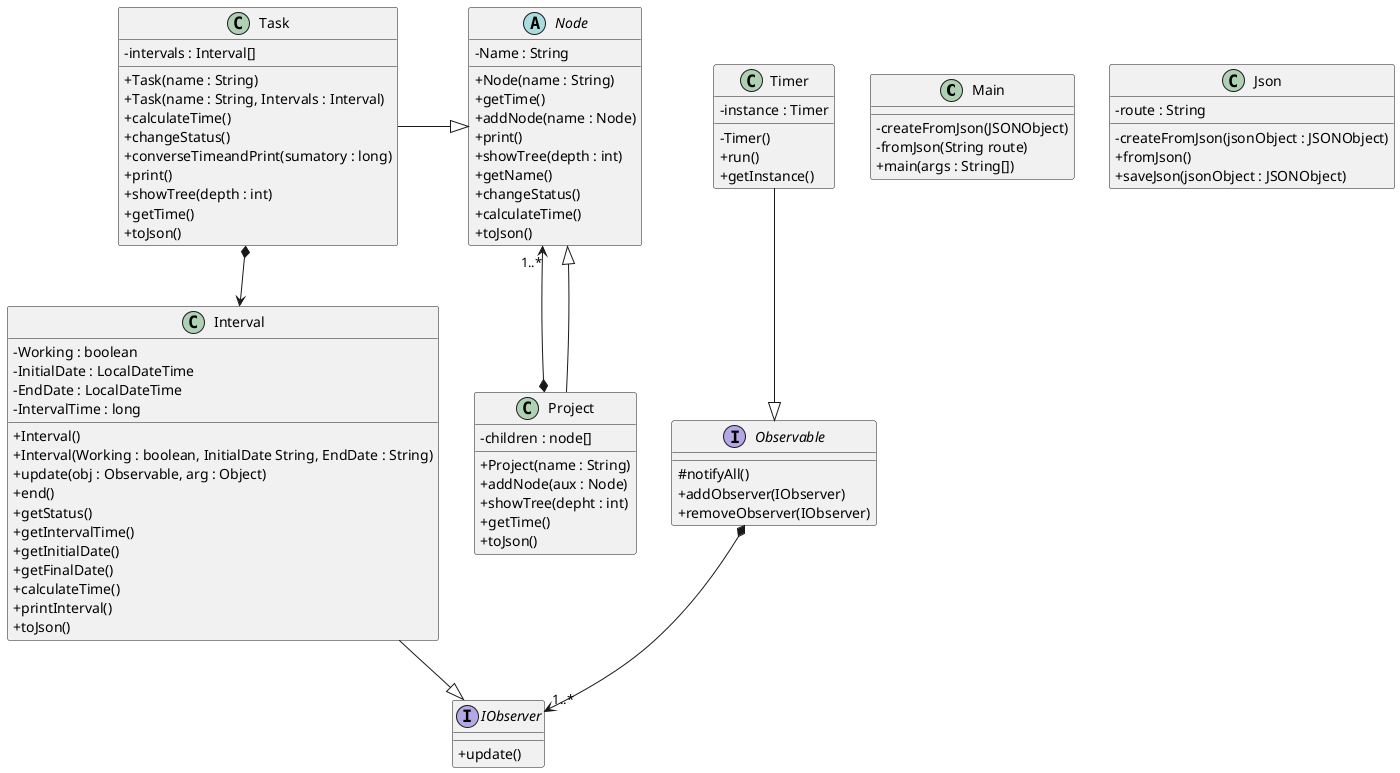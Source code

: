 @startuml

skinparam classAttributeIconSize 0

class Main {
    - createFromJson(JSONObject)
    - fromJson(String route)
    + main(args : String[])
}

class Json {
    - route : String
    - createFromJson(jsonObject : JSONObject)
    + fromJson()
    + saveJson(jsonObject : JSONObject)
}

Abstract Node{
    - Name : String
    + Node(name : String)
    + getTime()
    + addNode(name : Node)
    + print()
    + showTree(depth : int)
    + getName()
    + changeStatus()
    + calculateTime()
    + toJson()
}

class Project {
    - children : node[]
    + Project(name : String)
    + addNode(aux : Node)
    + showTree(depht : int)
    + getTime()
    + toJson()
}

class Task {
    - intervals : Interval[]
    + Task(name : String) 
    + Task(name : String, Intervals : Interval)
    + calculateTime()
    + changeStatus()
    + converseTimeandPrint(sumatory : long)
    + print()
    + showTree(depth : int)
    + getTime()
    + toJson()
}
class Interval{
    - Working : boolean
    - InitialDate : LocalDateTime
    - EndDate : LocalDateTime
    - IntervalTime : long
    + Interval()
    + Interval(Working : boolean, InitialDate String, EndDate : String)
    + update(obj : Observable, arg : Object)
    + end()
    + getStatus()
    + getIntervalTime()
    + getInitialDate()
    + getFinalDate()
    + calculateTime()
    + printInterval()
    + toJson()
}

Interface Observable{
    #notifyAll()
    +addObserver(IObserver)
    +removeObserver(IObserver)
}
class Timer{
    - instance : Timer
    - Timer()
    + run()
    + getInstance()
}
Interface (IObserver){
    +update()
}
Task *--> Interval
Project *-up-> "1..*" Node

Task -right-|> Node
Project -up-|> Node
Timer --|> Observable
Interval --|> IObserver
Observable *--> "1..*" IObserver
@enduml
